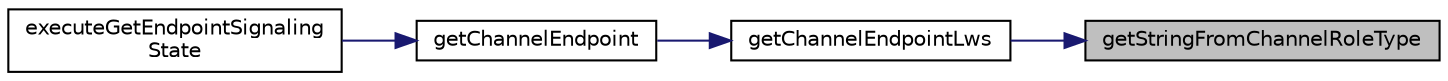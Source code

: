 digraph "getStringFromChannelRoleType"
{
 // LATEX_PDF_SIZE
  edge [fontname="Helvetica",fontsize="10",labelfontname="Helvetica",labelfontsize="10"];
  node [fontname="Helvetica",fontsize="10",shape=record];
  rankdir="RL";
  Node1 [label="getStringFromChannelRoleType",height=0.2,width=0.4,color="black", fillcolor="grey75", style="filled", fontcolor="black",tooltip=" "];
  Node1 -> Node2 [dir="back",color="midnightblue",fontsize="10",style="solid",fontname="Helvetica"];
  Node2 [label="getChannelEndpointLws",height=0.2,width=0.4,color="black", fillcolor="white", style="filled",URL="$LwsApiCalls_8h.html#ad635a63676045871ee8a4c465322177b",tooltip=" "];
  Node2 -> Node3 [dir="back",color="midnightblue",fontsize="10",style="solid",fontname="Helvetica"];
  Node3 [label="getChannelEndpoint",height=0.2,width=0.4,color="black", fillcolor="white", style="filled",URL="$Signaling_8h.html#aeea4baac0cb6a69458d279ca14b7703f",tooltip=" "];
  Node3 -> Node4 [dir="back",color="midnightblue",fontsize="10",style="solid",fontname="Helvetica"];
  Node4 [label="executeGetEndpointSignaling\lState",height=0.2,width=0.4,color="black", fillcolor="white", style="filled",URL="$StateMachine_8h.html#a1596133c7ff3e462b7f813a775f4de0e",tooltip=" "];
}
